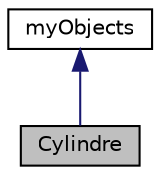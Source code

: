digraph "Cylindre"
{
  edge [fontname="Helvetica",fontsize="10",labelfontname="Helvetica",labelfontsize="10"];
  node [fontname="Helvetica",fontsize="10",shape=record];
  Node2 [label="Cylindre",height=0.2,width=0.4,color="black", fillcolor="grey75", style="filled", fontcolor="black"];
  Node3 -> Node2 [dir="back",color="midnightblue",fontsize="10",style="solid",fontname="Helvetica"];
  Node3 [label="myObjects",height=0.2,width=0.4,color="black", fillcolor="white", style="filled",URL="$classmyObjects.html",tooltip="The myObjects class (abstract) used to serialize and store every tables of similar objects..."];
}
